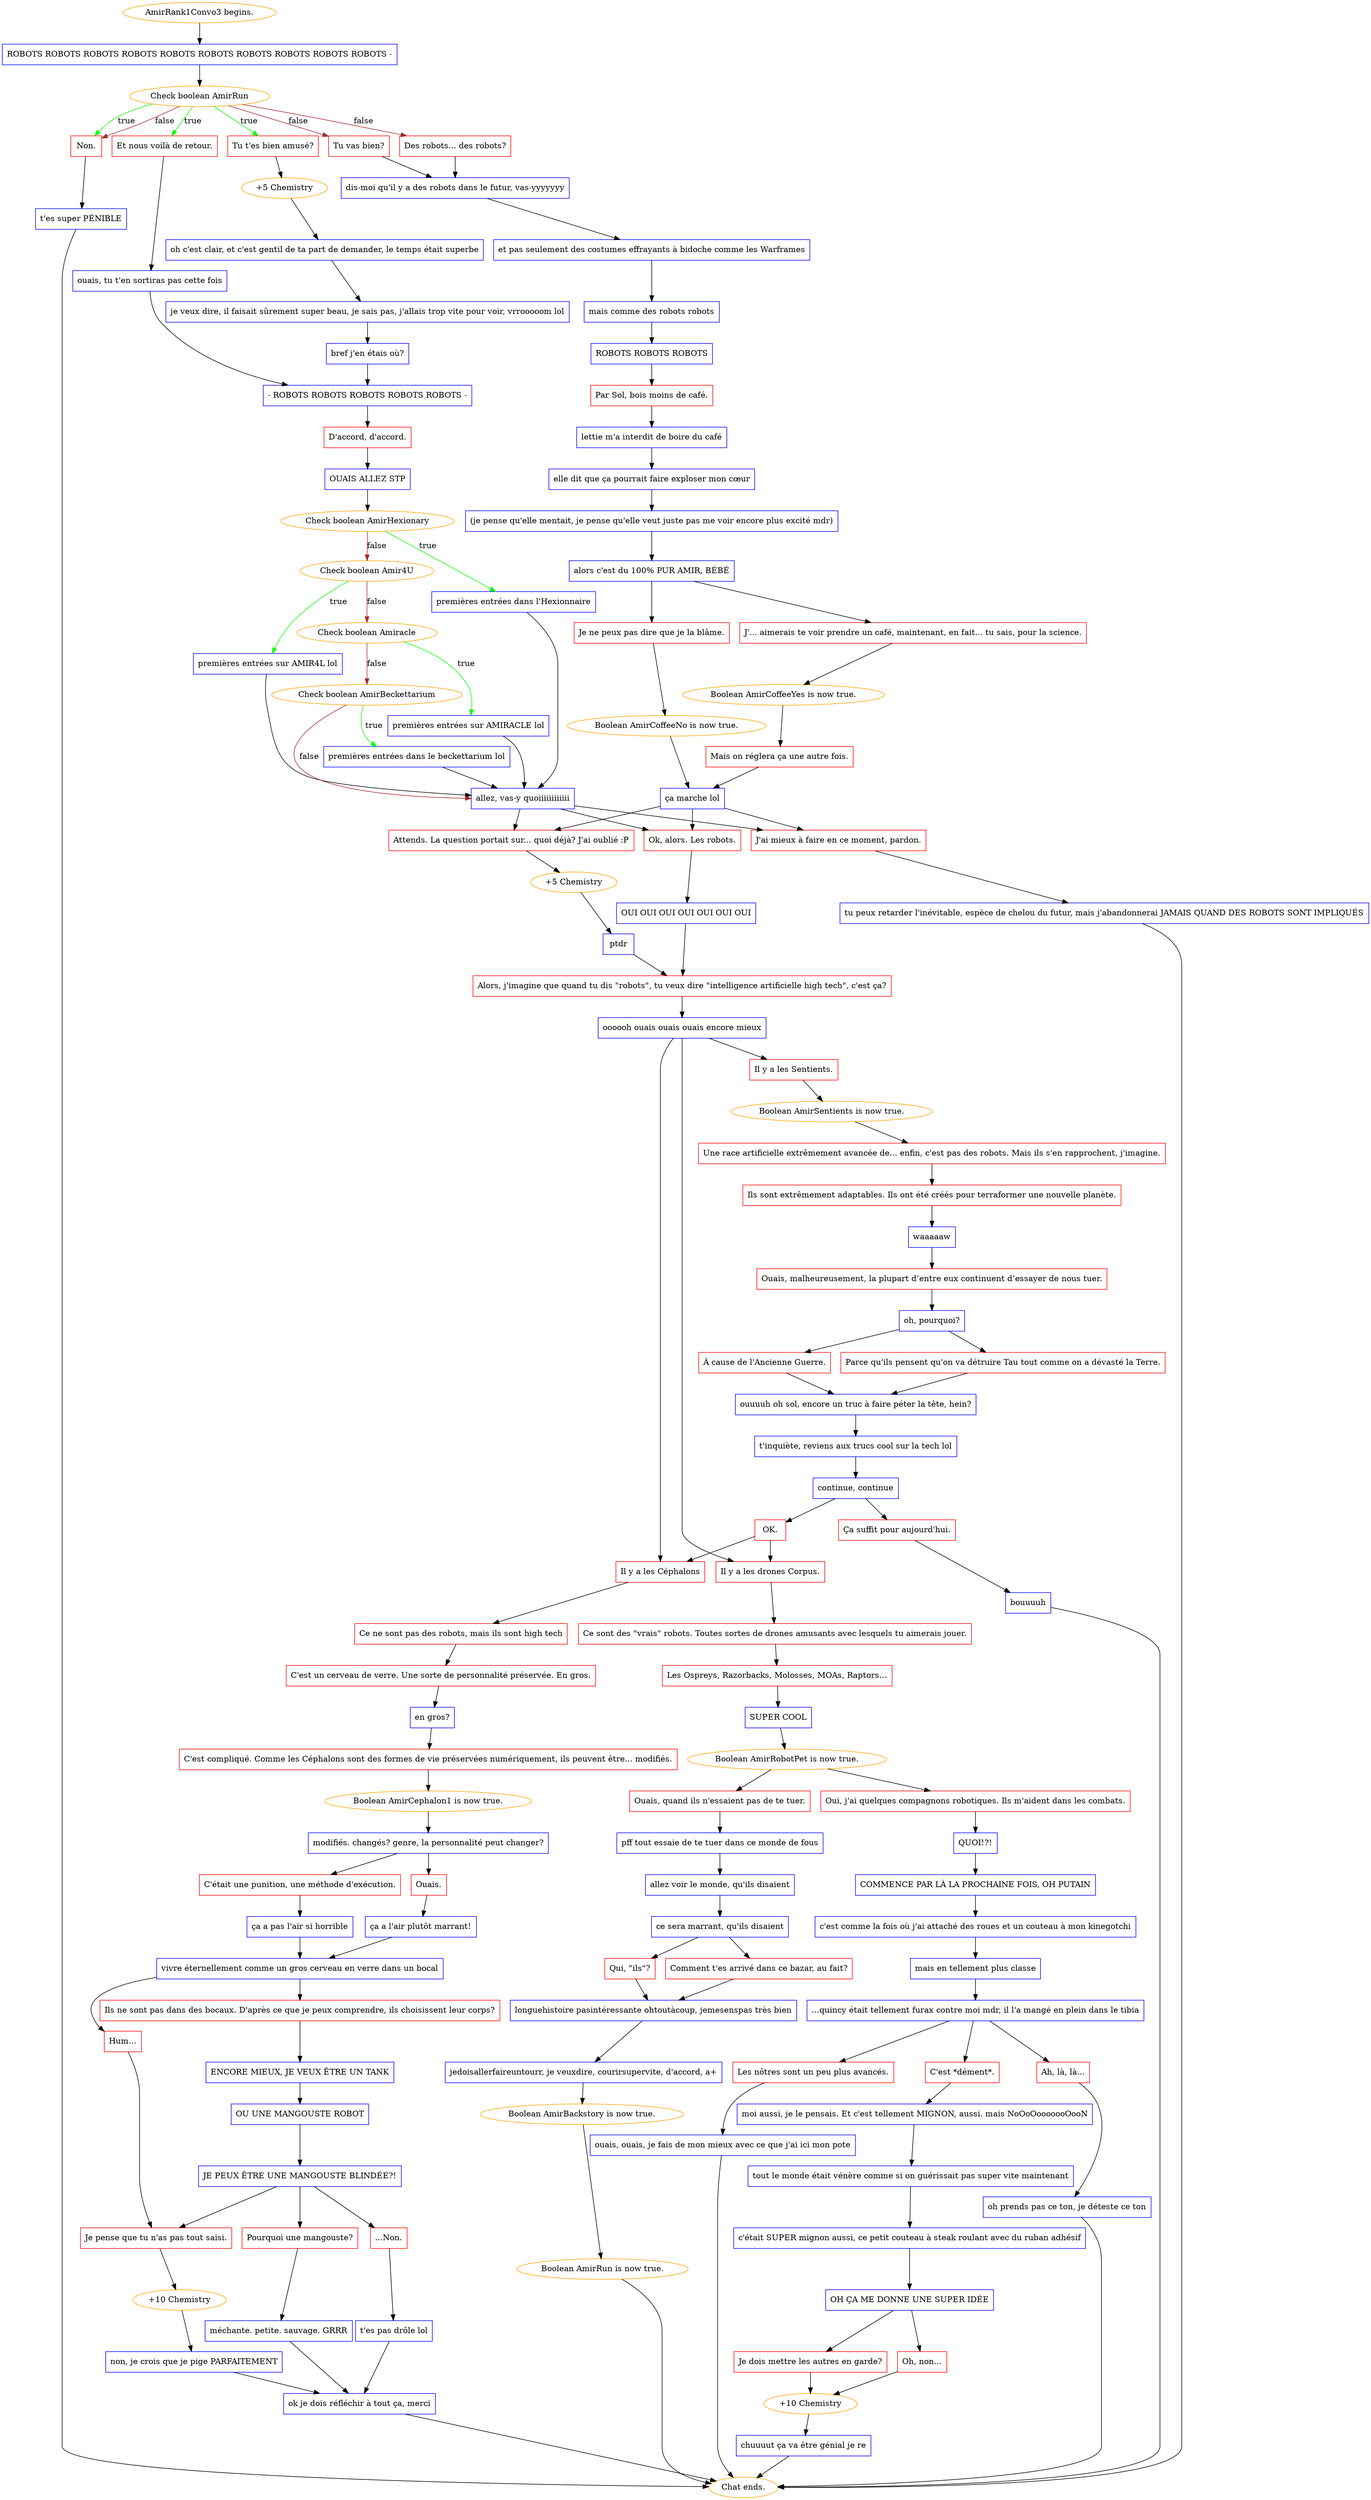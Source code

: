 digraph {
	"AmirRank1Convo3 begins." [color=orange];
		"AmirRank1Convo3 begins." -> j2210232355;
	j2210232355 [label="ROBOTS ROBOTS ROBOTS ROBOTS ROBOTS ROBOTS ROBOTS ROBOTS ROBOTS ROBOTS -",shape=box,color=blue];
		j2210232355 -> j3723098967;
	j3723098967 [label="Check boolean AmirRun",color=orange];
		j3723098967 -> j1394682215 [label=true,color=green];
		j3723098967 -> j3989682788 [label=true,color=green];
		j3723098967 -> j1795492061 [label=true,color=green];
		j3723098967 -> j93341395 [label=false,color=brown];
		j3723098967 -> j795044326 [label=false,color=brown];
		j3723098967 -> j1795492061 [label=false,color=brown];
	j1394682215 [label="Tu t'es bien amusé?",shape=box,color=red];
		j1394682215 -> j2606898998;
	j3989682788 [label="Et nous voilà de retour.",shape=box,color=red];
		j3989682788 -> j4129083822;
	j1795492061 [label="Non.",shape=box,color=red];
		j1795492061 -> j1340924053;
	j93341395 [label="Tu vas bien?",shape=box,color=red];
		j93341395 -> j431956361;
	j795044326 [label="Des robots... des robots?",shape=box,color=red];
		j795044326 -> j431956361;
	j2606898998 [label="+5 Chemistry",color=orange];
		j2606898998 -> j1929312223;
	j4129083822 [label="ouais, tu t'en sortiras pas cette fois",shape=box,color=blue];
		j4129083822 -> j1558068860;
	j1340924053 [label="t'es super PÉNIBLE",shape=box,color=blue];
		j1340924053 -> "Chat ends.";
	j431956361 [label="dis-moi qu'il y a des robots dans le futur, vas-yyyyyyy",shape=box,color=blue];
		j431956361 -> j2446147137;
	j1929312223 [label="oh c'est clair, et c'est gentil de ta part de demander, le temps était superbe",shape=box,color=blue];
		j1929312223 -> j2670702856;
	j1558068860 [label="- ROBOTS ROBOTS ROBOTS ROBOTS ROBOTS -",shape=box,color=blue];
		j1558068860 -> j2316219764;
	"Chat ends." [color=orange];
	j2446147137 [label="et pas seulement des costumes effrayants à bidoche comme les Warframes",shape=box,color=blue];
		j2446147137 -> j1939855927;
	j2670702856 [label="je veux dire, il faisait sûrement super beau, je sais pas, j'allais trop vite pour voir, vrrooooom lol",shape=box,color=blue];
		j2670702856 -> j3289131737;
	j2316219764 [label="D'accord, d'accord.",shape=box,color=red];
		j2316219764 -> j4158020115;
	j1939855927 [label="mais comme des robots robots",shape=box,color=blue];
		j1939855927 -> j4076813818;
	j3289131737 [label="bref j'en étais où?",shape=box,color=blue];
		j3289131737 -> j1558068860;
	j4158020115 [label="OUAIS ALLEZ STP",shape=box,color=blue];
		j4158020115 -> j2321646715;
	j4076813818 [label="ROBOTS ROBOTS ROBOTS",shape=box,color=blue];
		j4076813818 -> j1706216926;
	j2321646715 [label="Check boolean AmirHexionary",color=orange];
		j2321646715 -> j2466004919 [label=true,color=green];
		j2321646715 -> j199181242 [label=false,color=brown];
	j1706216926 [label="Par Sol, bois moins de café.",shape=box,color=red];
		j1706216926 -> j3279364978;
	j2466004919 [label="premières entrées dans l'Hexionnaire",shape=box,color=blue];
		j2466004919 -> j2617947236;
	j199181242 [label="Check boolean Amir4U",color=orange];
		j199181242 -> j3435139282 [label=true,color=green];
		j199181242 -> j2111638808 [label=false,color=brown];
	j3279364978 [label="lettie m'a interdit de boire du café",shape=box,color=blue];
		j3279364978 -> j3566219840;
	j2617947236 [label="allez, vas-y quoiiiiiiiiiiii",shape=box,color=blue];
		j2617947236 -> j1541850373;
		j2617947236 -> j3340658294;
		j2617947236 -> j4284041813;
	j3435139282 [label="premières entrées sur AMIR4L lol",shape=box,color=blue];
		j3435139282 -> j2617947236;
	j2111638808 [label="Check boolean Amiracle",color=orange];
		j2111638808 -> j3170032552 [label=true,color=green];
		j2111638808 -> j2552681849 [label=false,color=brown];
	j3566219840 [label="elle dit que ça pourrait faire exploser mon cœur",shape=box,color=blue];
		j3566219840 -> j2579469618;
	j1541850373 [label="Attends. La question portait sur... quoi déjà? J'ai oublié :P",shape=box,color=red];
		j1541850373 -> j547425882;
	j3340658294 [label="Ok, alors. Les robots.",shape=box,color=red];
		j3340658294 -> j3956787918;
	j4284041813 [label="J'ai mieux à faire en ce moment, pardon.",shape=box,color=red];
		j4284041813 -> j4068952910;
	j3170032552 [label="premières entrées sur AMIRACLE lol",shape=box,color=blue];
		j3170032552 -> j2617947236;
	j2552681849 [label="Check boolean AmirBeckettarium",color=orange];
		j2552681849 -> j2939208207 [label=true,color=green];
		j2552681849 -> j2617947236 [label=false,color=brown];
	j2579469618 [label="(je pense qu'elle mentait, je pense qu'elle veut juste pas me voir encore plus excité mdr)",shape=box,color=blue];
		j2579469618 -> j19339396;
	j547425882 [label="+5 Chemistry",color=orange];
		j547425882 -> j1674192078;
	j3956787918 [label="OUI OUI OUI OUI OUI OUI OUI",shape=box,color=blue];
		j3956787918 -> j740749144;
	j4068952910 [label="tu peux retarder l'inévitable, espèce de chelou du futur, mais j'abandonnerai JAMAIS QUAND DES ROBOTS SONT IMPLIQUÉS",shape=box,color=blue];
		j4068952910 -> "Chat ends.";
	j2939208207 [label="premières entrées dans le beckettarium lol",shape=box,color=blue];
		j2939208207 -> j2617947236;
	j19339396 [label="alors c'est du 100% PUR AMIR, BÉBÉ",shape=box,color=blue];
		j19339396 -> j2093241252;
		j19339396 -> j3030089711;
	j1674192078 [label="ptdr",shape=box,color=blue];
		j1674192078 -> j740749144;
	j740749144 [label="Alors, j'imagine que quand tu dis \"robots\", tu veux dire \"intelligence artificielle high tech\", c'est ça?",shape=box,color=red];
		j740749144 -> j1323874188;
	j2093241252 [label="J'... aimerais te voir prendre un café, maintenant, en fait... tu sais, pour la science.",shape=box,color=red];
		j2093241252 -> j3052432224;
	j3030089711 [label="Je ne peux pas dire que je la blâme.",shape=box,color=red];
		j3030089711 -> j3637305889;
	j1323874188 [label="oooooh ouais ouais ouais encore mieux",shape=box,color=blue];
		j1323874188 -> j521409977;
		j1323874188 -> j2172562909;
		j1323874188 -> j2427477101;
	j3052432224 [label="Boolean AmirCoffeeYes is now true.",color=orange];
		j3052432224 -> j1949358848;
	j3637305889 [label="Boolean AmirCoffeeNo is now true.",color=orange];
		j3637305889 -> j1538722743;
	j521409977 [label="Il y a les Sentients.",shape=box,color=red];
		j521409977 -> j1634359826;
	j2172562909 [label="Il y a les Céphalons",shape=box,color=red];
		j2172562909 -> j2810207935;
	j2427477101 [label="Il y a les drones Corpus.",shape=box,color=red];
		j2427477101 -> j603349448;
	j1949358848 [label="Mais on réglera ça une autre fois.",shape=box,color=red];
		j1949358848 -> j1538722743;
	j1538722743 [label="ça marche lol",shape=box,color=blue];
		j1538722743 -> j1541850373;
		j1538722743 -> j3340658294;
		j1538722743 -> j4284041813;
	j1634359826 [label="Boolean AmirSentients is now true.",color=orange];
		j1634359826 -> j146409575;
	j2810207935 [label="Ce ne sont pas des robots, mais ils sont high tech",shape=box,color=red];
		j2810207935 -> j876559260;
	j603349448 [label="Ce sont des \"vrais\" robots. Toutes sortes de drones amusants avec lesquels tu aimerais jouer.",shape=box,color=red];
		j603349448 -> j1705782382;
	j146409575 [label="Une race artificielle extrêmement avancée de... enfin, c'est pas des robots. Mais ils s'en rapprochent, j'imagine.",shape=box,color=red];
		j146409575 -> j3754197111;
	j876559260 [label="C'est un cerveau de verre. Une sorte de personnalité préservée. En gros.",shape=box,color=red];
		j876559260 -> j1632915173;
	j1705782382 [label="Les Ospreys, Razorbacks, Molosses, MOAs, Raptors...",shape=box,color=red];
		j1705782382 -> j3938144183;
	j3754197111 [label="Ils sont extrêmement adaptables. Ils ont été créés pour terraformer une nouvelle planète.",shape=box,color=red];
		j3754197111 -> j3628740483;
	j1632915173 [label="en gros?",shape=box,color=blue];
		j1632915173 -> j315541887;
	j3938144183 [label="SUPER COOL",shape=box,color=blue];
		j3938144183 -> j1730864607;
	j3628740483 [label="waaaaaw",shape=box,color=blue];
		j3628740483 -> j2559456736;
	j315541887 [label="C'est compliqué. Comme les Céphalons sont des formes de vie préservées numériquement, ils peuvent être... modifiés.",shape=box,color=red];
		j315541887 -> j1238988007;
	j1730864607 [label="Boolean AmirRobotPet is now true.",color=orange];
		j1730864607 -> j2629263946;
		j1730864607 -> j1290341026;
	j2559456736 [label="Ouais, malheureusement, la plupart d’entre eux continuent d’essayer de nous tuer.",shape=box,color=red];
		j2559456736 -> j671291269;
	j1238988007 [label="Boolean AmirCephalon1 is now true.",color=orange];
		j1238988007 -> j564871513;
	j2629263946 [label="Oui, j'ai quelques compagnons robotiques. Ils m'aident dans les combats.",shape=box,color=red];
		j2629263946 -> j192456744;
	j1290341026 [label="Ouais, quand ils n'essaient pas de te tuer.",shape=box,color=red];
		j1290341026 -> j2167221706;
	j671291269 [label="oh, pourquoi?",shape=box,color=blue];
		j671291269 -> j2286288520;
		j671291269 -> j3638032417;
	j564871513 [label="modifiés. changés? genre, la personnalité peut changer?",shape=box,color=blue];
		j564871513 -> j1495084146;
		j564871513 -> j1481898211;
	j192456744 [label="QUOI!?!",shape=box,color=blue];
		j192456744 -> j1922515383;
	j2167221706 [label="pff tout essaie de te tuer dans ce monde de fous",shape=box,color=blue];
		j2167221706 -> j1628859186;
	j2286288520 [label="Parce qu'ils pensent qu'on va détruire Tau tout comme on a dévasté la Terre.",shape=box,color=red];
		j2286288520 -> j196335730;
	j3638032417 [label="À cause de l'Ancienne Guerre.",shape=box,color=red];
		j3638032417 -> j196335730;
	j1495084146 [label="Ouais.",shape=box,color=red];
		j1495084146 -> j3569855243;
	j1481898211 [label="C'était une punition, une méthode d'exécution.",shape=box,color=red];
		j1481898211 -> j2191056322;
	j1922515383 [label="COMMENCE PAR LÀ LA PROCHAINE FOIS, OH PUTAIN",shape=box,color=blue];
		j1922515383 -> j804081957;
	j1628859186 [label="allez voir le monde, qu'ils disaient",shape=box,color=blue];
		j1628859186 -> j2673425720;
	j196335730 [label="ouuuuh oh sol, encore un truc à faire péter la tête, hein?",shape=box,color=blue];
		j196335730 -> j1832397248;
	j3569855243 [label="ça a l'air plutôt marrant!",shape=box,color=blue];
		j3569855243 -> j4207062803;
	j2191056322 [label="ça a pas l'air si horrible",shape=box,color=blue];
		j2191056322 -> j4207062803;
	j804081957 [label="c'est comme la fois où j'ai attaché des roues et un couteau à mon kinegotchi",shape=box,color=blue];
		j804081957 -> j989517353;
	j2673425720 [label="ce sera marrant, qu'ils disaient",shape=box,color=blue];
		j2673425720 -> j3249567832;
		j2673425720 -> j3033653397;
	j1832397248 [label="t'inquiète, reviens aux trucs cool sur la tech lol",shape=box,color=blue];
		j1832397248 -> j678538014;
	j4207062803 [label="vivre éternellement comme un gros cerveau en verre dans un bocal",shape=box,color=blue];
		j4207062803 -> j442511301;
		j4207062803 -> j1789744042;
	j989517353 [label="mais en tellement plus classe",shape=box,color=blue];
		j989517353 -> j3452368944;
	j3249567832 [label="Comment t'es arrivé dans ce bazar, au fait?",shape=box,color=red];
		j3249567832 -> j2974099819;
	j3033653397 [label="Qui, \"ils\"?",shape=box,color=red];
		j3033653397 -> j2974099819;
	j678538014 [label="continue, continue",shape=box,color=blue];
		j678538014 -> j4100294672;
		j678538014 -> j218034881;
	j442511301 [label="Ils ne sont pas dans des bocaux. D'après ce que je peux comprendre, ils choisissent leur corps?",shape=box,color=red];
		j442511301 -> j8679423;
	j1789744042 [label="Hum...",shape=box,color=red];
		j1789744042 -> j680531548;
	j3452368944 [label="...quincy était tellement furax contre moi mdr, il l'a mangé en plein dans le tibia",shape=box,color=blue];
		j3452368944 -> j1177647101;
		j3452368944 -> j2871238152;
		j3452368944 -> j4017904922;
	j2974099819 [label="longuehistoire pasintéressante ohtoutàcoup, jemesenspas très bien",shape=box,color=blue];
		j2974099819 -> j4030932681;
	j4100294672 [label="OK.",shape=box,color=red];
		j4100294672 -> j2172562909;
		j4100294672 -> j2427477101;
	j218034881 [label="Ça suffit pour aujourd'hui.",shape=box,color=red];
		j218034881 -> j107366850;
	j8679423 [label="ENCORE MIEUX, JE VEUX ÊTRE UN TANK",shape=box,color=blue];
		j8679423 -> j4182963040;
	j680531548 [label="Je pense que tu n'as pas tout saisi.",shape=box,color=red];
		j680531548 -> j2821252812;
	j1177647101 [label="C'est *dément*.",shape=box,color=red];
		j1177647101 -> j832586010;
	j2871238152 [label="Les nôtres sont un peu plus avancés.",shape=box,color=red];
		j2871238152 -> j2186133977;
	j4017904922 [label="Ah, là, là...",shape=box,color=red];
		j4017904922 -> j123983574;
	j4030932681 [label="jedoisallerfaireuntourr, je veuxdire, courirsupervite, d'accord, a+",shape=box,color=blue];
		j4030932681 -> j2767294809;
	j107366850 [label="bouuuuh",shape=box,color=blue];
		j107366850 -> "Chat ends.";
	j4182963040 [label="OU UNE MANGOUSTE ROBOT",shape=box,color=blue];
		j4182963040 -> j1610502573;
	j2821252812 [label="+10 Chemistry",color=orange];
		j2821252812 -> j316969741;
	j832586010 [label="moi aussi, je le pensais. Et c'est tellement MIGNON, aussi. mais NoOoOooooooOooN",shape=box,color=blue];
		j832586010 -> j1373598814;
	j2186133977 [label="ouais, ouais, je fais de mon mieux avec ce que j'ai ici mon pote",shape=box,color=blue];
		j2186133977 -> "Chat ends.";
	j123983574 [label="oh prends pas ce ton, je déteste ce ton",shape=box,color=blue];
		j123983574 -> "Chat ends.";
	j2767294809 [label="Boolean AmirBackstory is now true.",color=orange];
		j2767294809 -> j1426220801;
	j1610502573 [label="JE PEUX ÊTRE UNE MANGOUSTE BLINDÉE?!",shape=box,color=blue];
		j1610502573 -> j2582557216;
		j1610502573 -> j1332433911;
		j1610502573 -> j680531548;
	j316969741 [label="non, je crois que je pige PARFAITEMENT",shape=box,color=blue];
		j316969741 -> j3673606;
	j1373598814 [label="tout le monde était vénère comme si on guérissait pas super vite maintenant",shape=box,color=blue];
		j1373598814 -> j1021678147;
	j1426220801 [label="Boolean AmirRun is now true.",color=orange];
		j1426220801 -> "Chat ends.";
	j2582557216 [label="Pourquoi une mangouste?",shape=box,color=red];
		j2582557216 -> j1458399591;
	j1332433911 [label="...Non.",shape=box,color=red];
		j1332433911 -> j222169058;
	j3673606 [label="ok je dois réfléchir à tout ça, merci",shape=box,color=blue];
		j3673606 -> "Chat ends.";
	j1021678147 [label="c'était SUPER mignon aussi, ce petit couteau à steak roulant avec du ruban adhésif",shape=box,color=blue];
		j1021678147 -> j254972828;
	j1458399591 [label="méchante. petite. sauvage. GRRR",shape=box,color=blue];
		j1458399591 -> j3673606;
	j222169058 [label="t'es pas drôle lol",shape=box,color=blue];
		j222169058 -> j3673606;
	j254972828 [label="OH ÇA ME DONNE UNE SUPER IDÉE",shape=box,color=blue];
		j254972828 -> j606169759;
		j254972828 -> j2939173100;
	j606169759 [label="Je dois mettre les autres en garde?",shape=box,color=red];
		j606169759 -> j1488290279;
	j2939173100 [label="Oh, non...",shape=box,color=red];
		j2939173100 -> j1488290279;
	j1488290279 [label="+10 Chemistry",color=orange];
		j1488290279 -> j3485212115;
	j3485212115 [label="chuuuut ça va être génial je re",shape=box,color=blue];
		j3485212115 -> "Chat ends.";
}